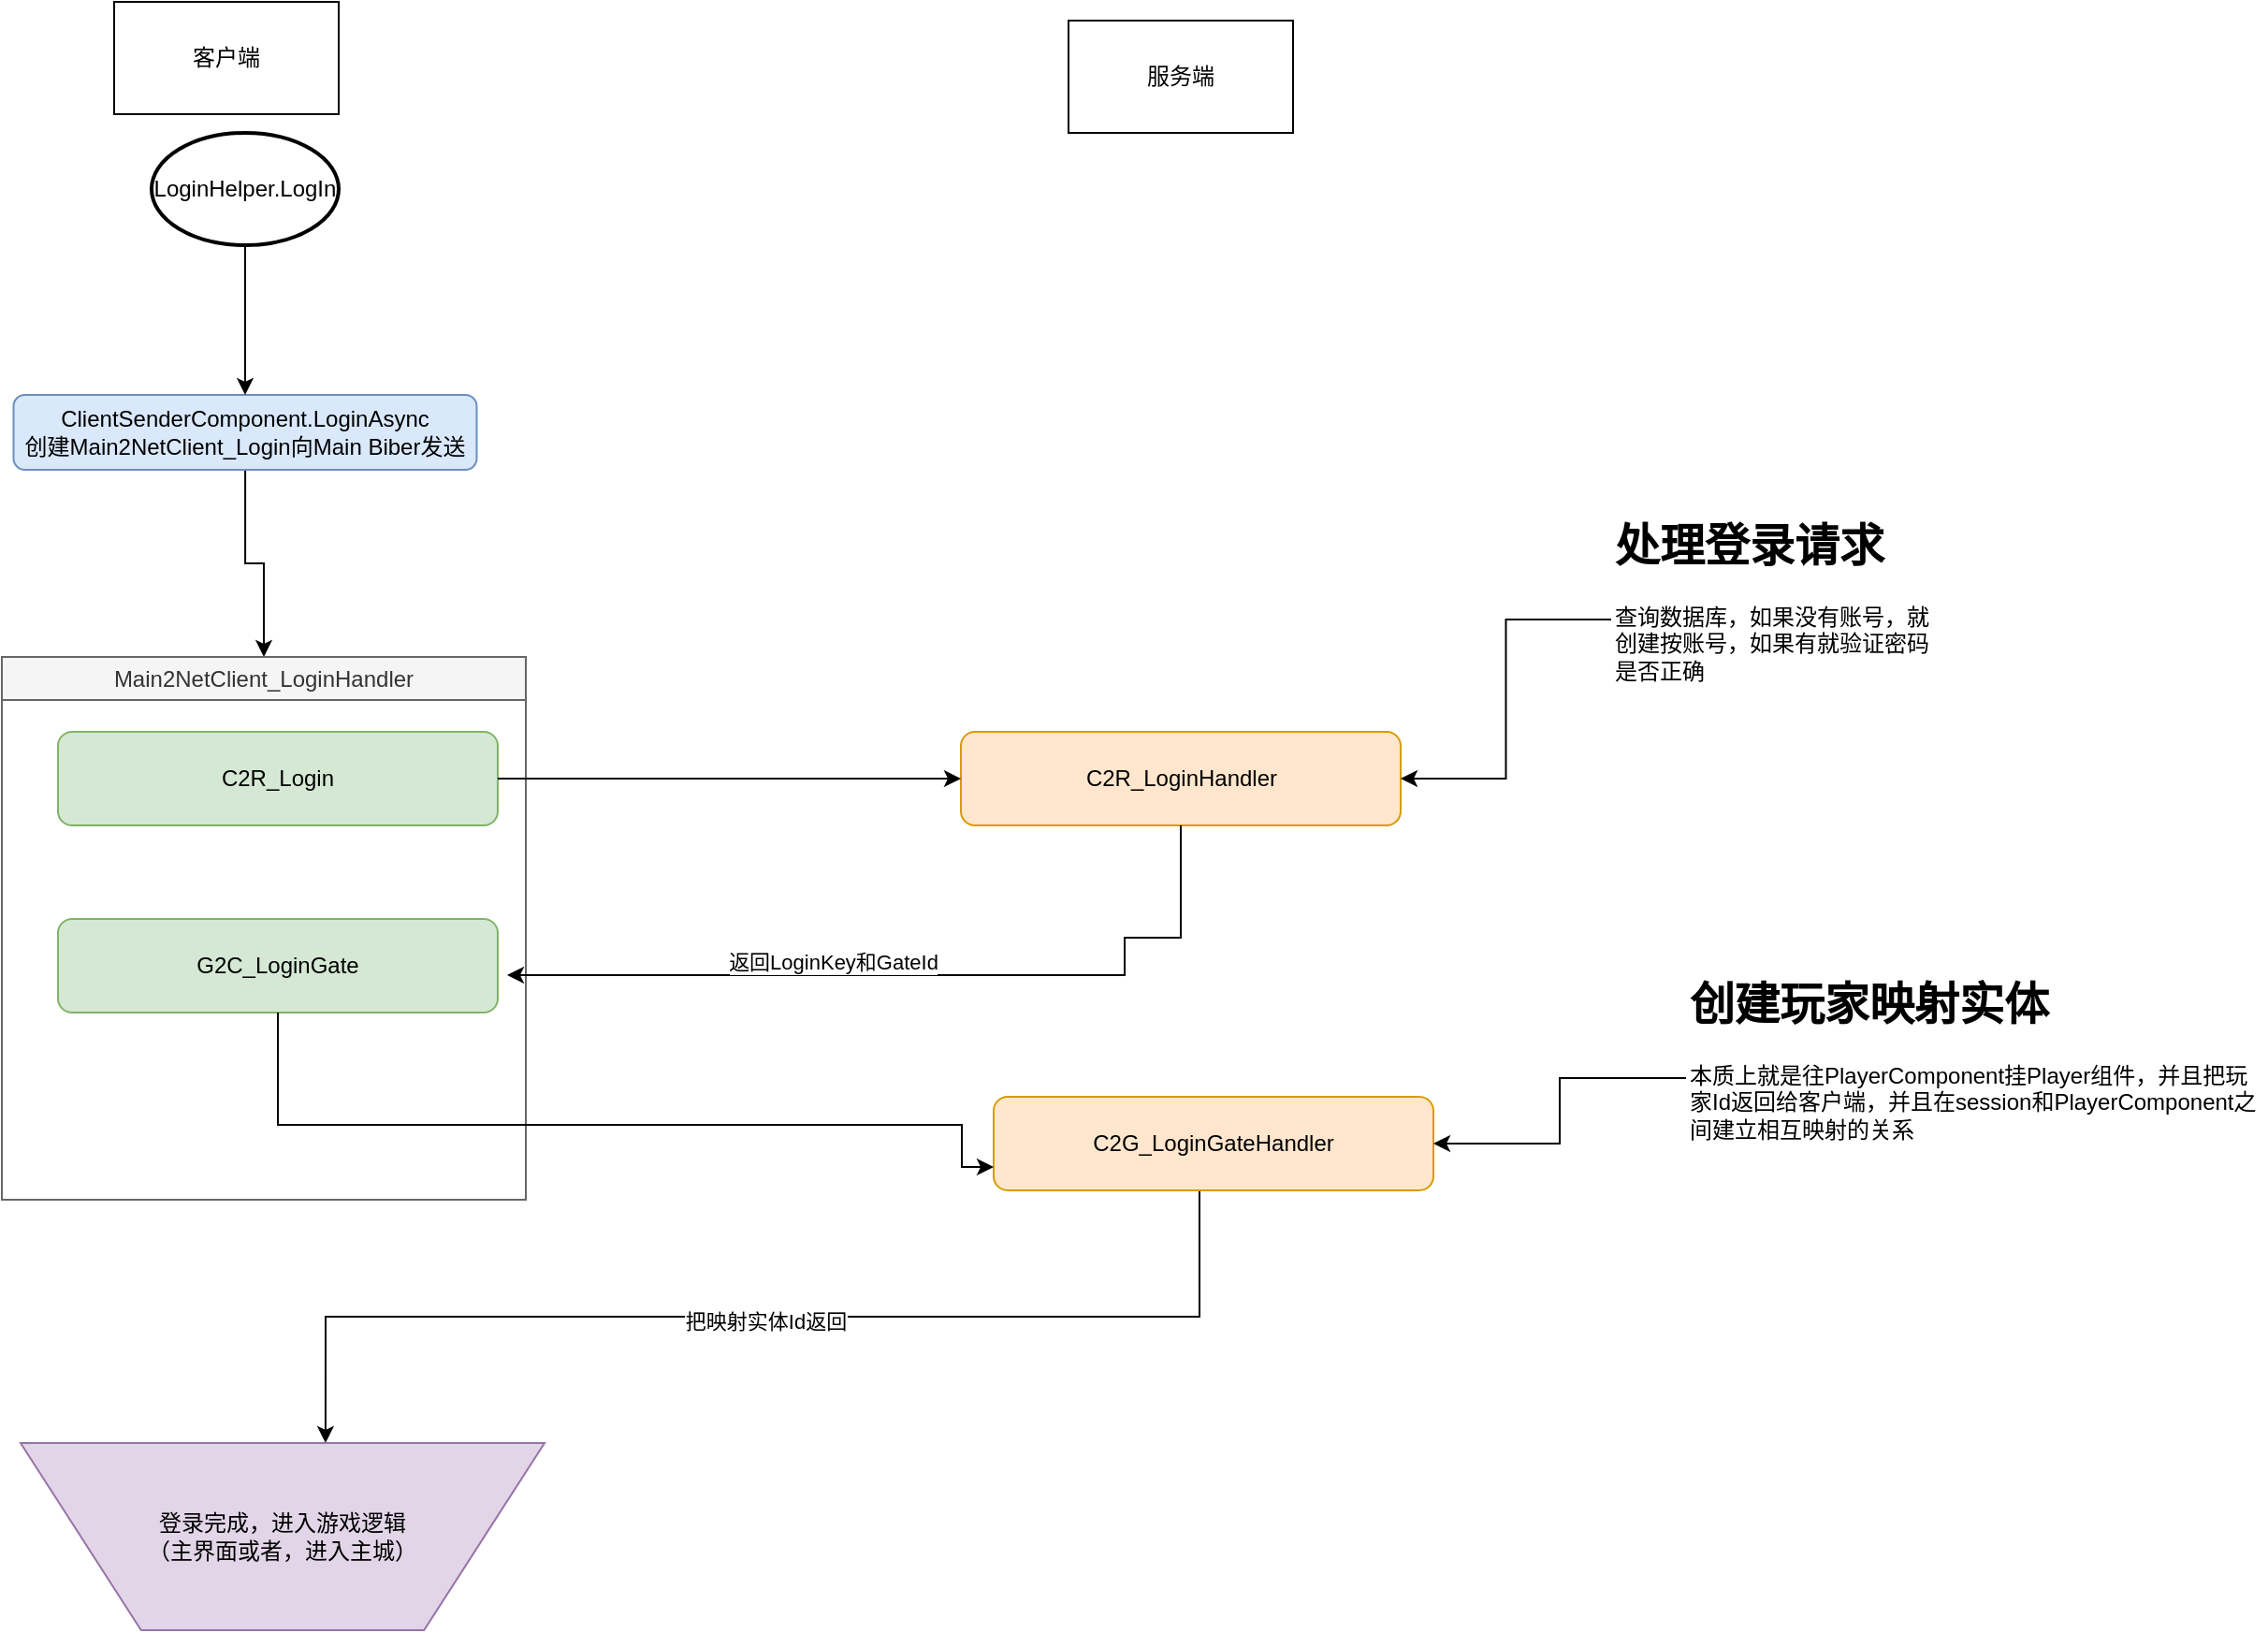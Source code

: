 <mxfile version="20.5.3" type="embed"><diagram name="第 1 页" id="FMP3942vVoAkyzEO4C84"><mxGraphModel dx="1378" dy="742" grid="1" gridSize="10" guides="1" tooltips="1" connect="1" arrows="1" fold="1" page="1" pageScale="1" pageWidth="827" pageHeight="1169" math="1" shadow="0"><root><mxCell id="0"/><mxCell id="1" parent="0"/><mxCell id="33rp73bKP2H85NoBWVEx-1" value="客户端" style="rounded=0;whiteSpace=wrap;html=1;" parent="1" vertex="1"><mxGeometry x="60" y="70" width="120" height="60" as="geometry"/></mxCell><mxCell id="33rp73bKP2H85NoBWVEx-2" value="服务端" style="rounded=0;whiteSpace=wrap;html=1;" parent="1" vertex="1"><mxGeometry x="570" y="80" width="120" height="60" as="geometry"/></mxCell><mxCell id="33rp73bKP2H85NoBWVEx-8" style="edgeStyle=orthogonalEdgeStyle;rounded=0;orthogonalLoop=1;jettySize=auto;html=1;entryX=0.5;entryY=0;entryDx=0;entryDy=0;" parent="1" source="33rp73bKP2H85NoBWVEx-3" target="33rp73bKP2H85NoBWVEx-22" edge="1"><mxGeometry relative="1" as="geometry"><mxPoint x="157.5" y="450" as="targetPoint"/></mxGeometry></mxCell><mxCell id="33rp73bKP2H85NoBWVEx-3" value="ClientSenderComponent.LoginAsync&lt;br&gt;创建Main2NetClient_Login向Main Biber发送" style="rounded=1;whiteSpace=wrap;html=1;fillColor=#dae8fc;strokeColor=#6c8ebf;" parent="1" vertex="1"><mxGeometry x="6.25" y="280" width="247.5" height="40" as="geometry"/></mxCell><mxCell id="33rp73bKP2H85NoBWVEx-7" style="edgeStyle=orthogonalEdgeStyle;rounded=0;orthogonalLoop=1;jettySize=auto;html=1;entryX=0.5;entryY=0;entryDx=0;entryDy=0;" parent="1" source="33rp73bKP2H85NoBWVEx-6" target="33rp73bKP2H85NoBWVEx-3" edge="1"><mxGeometry relative="1" as="geometry"/></mxCell><mxCell id="33rp73bKP2H85NoBWVEx-6" value="LoginHelper.LogIn" style="strokeWidth=2;html=1;shape=mxgraph.flowchart.start_1;whiteSpace=wrap;" parent="1" vertex="1"><mxGeometry x="80" y="140" width="100" height="60" as="geometry"/></mxCell><mxCell id="33rp73bKP2H85NoBWVEx-9" value="C2R_LoginHandler" style="rounded=1;whiteSpace=wrap;html=1;fillColor=#ffe6cc;strokeColor=#d79b00;" parent="1" vertex="1"><mxGeometry x="512.5" y="460" width="235" height="50" as="geometry"/></mxCell><mxCell id="33rp73bKP2H85NoBWVEx-13" style="edgeStyle=orthogonalEdgeStyle;rounded=0;orthogonalLoop=1;jettySize=auto;html=1;entryX=1;entryY=0.5;entryDx=0;entryDy=0;" parent="1" source="33rp73bKP2H85NoBWVEx-10" target="33rp73bKP2H85NoBWVEx-9" edge="1"><mxGeometry relative="1" as="geometry"/></mxCell><mxCell id="33rp73bKP2H85NoBWVEx-10" value="&lt;h1 style=&quot;margin-top: 0px;&quot;&gt;处理登录请求&lt;/h1&gt;&lt;p&gt;查询数据库，如果没有账号，就创建按账号，如果有就验证密码是否正确&lt;/p&gt;" style="text;html=1;whiteSpace=wrap;overflow=hidden;rounded=0;" parent="1" vertex="1"><mxGeometry x="860" y="340" width="180" height="120" as="geometry"/></mxCell><mxCell id="33rp73bKP2H85NoBWVEx-22" value="&lt;span style=&quot;font-weight: 400;&quot;&gt;Main2NetClient_LoginHandler&lt;/span&gt;" style="swimlane;whiteSpace=wrap;html=1;fillColor=#f5f5f5;fontColor=#333333;strokeColor=#666666;" parent="1" vertex="1"><mxGeometry y="420" width="280" height="290" as="geometry"/></mxCell><mxCell id="33rp73bKP2H85NoBWVEx-14" value="G2C_LoginGate" style="rounded=1;whiteSpace=wrap;html=1;movable=1;resizable=1;rotatable=1;deletable=1;editable=1;locked=0;connectable=1;fillColor=#d5e8d4;strokeColor=#82b366;" parent="33rp73bKP2H85NoBWVEx-22" vertex="1"><mxGeometry x="30" y="140" width="235" height="50" as="geometry"/></mxCell><mxCell id="33rp73bKP2H85NoBWVEx-23" value="C2R_Login" style="rounded=1;whiteSpace=wrap;html=1;movable=1;resizable=1;rotatable=1;deletable=1;editable=1;locked=0;connectable=1;fillColor=#d5e8d4;strokeColor=#82b366;" parent="33rp73bKP2H85NoBWVEx-22" vertex="1"><mxGeometry x="30" y="40" width="235" height="50" as="geometry"/></mxCell><mxCell id="33rp73bKP2H85NoBWVEx-24" style="edgeStyle=orthogonalEdgeStyle;rounded=0;orthogonalLoop=1;jettySize=auto;html=1;entryX=0;entryY=0.5;entryDx=0;entryDy=0;" parent="1" source="33rp73bKP2H85NoBWVEx-23" target="33rp73bKP2H85NoBWVEx-9" edge="1"><mxGeometry relative="1" as="geometry"/></mxCell><mxCell id="33rp73bKP2H85NoBWVEx-34" style="edgeStyle=orthogonalEdgeStyle;rounded=0;orthogonalLoop=1;jettySize=auto;html=1;entryX=0.582;entryY=1;entryDx=0;entryDy=0;exitX=0.468;exitY=0.98;exitDx=0;exitDy=0;exitPerimeter=0;entryPerimeter=0;" parent="1" source="33rp73bKP2H85NoBWVEx-29" target="33rp73bKP2H85NoBWVEx-33" edge="1"><mxGeometry relative="1" as="geometry"><mxPoint x="540" y="730" as="sourcePoint"/><mxPoint x="160" y="890" as="targetPoint"/></mxGeometry></mxCell><mxCell id="33rp73bKP2H85NoBWVEx-35" value="把映射实体Id返回" style="edgeLabel;html=1;align=center;verticalAlign=middle;resizable=0;points=[];" parent="33rp73bKP2H85NoBWVEx-34" vertex="1" connectable="0"><mxGeometry x="-0.007" y="2" relative="1" as="geometry"><mxPoint x="-1" as="offset"/></mxGeometry></mxCell><mxCell id="33rp73bKP2H85NoBWVEx-29" value="C2G_LoginGateHandler" style="rounded=1;whiteSpace=wrap;html=1;movable=1;resizable=1;rotatable=1;deletable=1;editable=1;locked=0;connectable=1;fillColor=#ffe6cc;strokeColor=#d79b00;" parent="1" vertex="1"><mxGeometry x="530" y="655" width="235" height="50" as="geometry"/></mxCell><mxCell id="33rp73bKP2H85NoBWVEx-16" style="edgeStyle=orthogonalEdgeStyle;rounded=0;orthogonalLoop=1;jettySize=auto;html=1;exitX=0.5;exitY=1;exitDx=0;exitDy=0;" parent="1" source="33rp73bKP2H85NoBWVEx-9" edge="1"><mxGeometry relative="1" as="geometry"><mxPoint x="270" y="590" as="targetPoint"/><mxPoint x="815" y="430" as="sourcePoint"/><Array as="points"><mxPoint x="630" y="570"/><mxPoint x="600" y="570"/><mxPoint x="600" y="590"/></Array></mxGeometry></mxCell><mxCell id="33rp73bKP2H85NoBWVEx-17" value="Text" style="edgeLabel;html=1;align=center;verticalAlign=middle;resizable=0;points=[];" parent="33rp73bKP2H85NoBWVEx-16" vertex="1" connectable="0"><mxGeometry x="0.215" y="-9" relative="1" as="geometry"><mxPoint as="offset"/></mxGeometry></mxCell><mxCell id="33rp73bKP2H85NoBWVEx-18" value="返回LoginKey和GateId" style="edgeLabel;html=1;align=center;verticalAlign=middle;resizable=0;points=[];" parent="33rp73bKP2H85NoBWVEx-16" vertex="1" connectable="0"><mxGeometry x="0.208" y="-7" relative="1" as="geometry"><mxPoint as="offset"/></mxGeometry></mxCell><mxCell id="33rp73bKP2H85NoBWVEx-30" style="edgeStyle=orthogonalEdgeStyle;rounded=0;orthogonalLoop=1;jettySize=auto;html=1;entryX=0;entryY=0.75;entryDx=0;entryDy=0;" parent="1" source="33rp73bKP2H85NoBWVEx-14" target="33rp73bKP2H85NoBWVEx-29" edge="1"><mxGeometry relative="1" as="geometry"><Array as="points"><mxPoint x="148" y="670"/><mxPoint x="513" y="670"/></Array></mxGeometry></mxCell><mxCell id="33rp73bKP2H85NoBWVEx-32" style="edgeStyle=orthogonalEdgeStyle;rounded=0;orthogonalLoop=1;jettySize=auto;html=1;" parent="1" source="33rp73bKP2H85NoBWVEx-31" target="33rp73bKP2H85NoBWVEx-29" edge="1"><mxGeometry relative="1" as="geometry"/></mxCell><mxCell id="33rp73bKP2H85NoBWVEx-31" value="&lt;h1 style=&quot;margin-top: 0px;&quot;&gt;创建玩家映射实体&lt;/h1&gt;&lt;div&gt;本质上就是往PlayerComponent挂Player组件，并且把玩家Id返回给客户端，并且在session和PlayerComponent之间建立相互映射的关系&lt;/div&gt;" style="text;html=1;whiteSpace=wrap;overflow=hidden;rounded=0;" parent="1" vertex="1"><mxGeometry x="900" y="585" width="310" height="120" as="geometry"/></mxCell><mxCell id="33rp73bKP2H85NoBWVEx-33" value="登录完成，进入游戏逻辑&lt;br&gt;（主界面或者，进入主城）" style="verticalLabelPosition=middle;verticalAlign=middle;html=1;shape=trapezoid;perimeter=trapezoidPerimeter;whiteSpace=wrap;size=0.23;arcSize=10;flipV=1;labelPosition=center;align=center;fillColor=#e1d5e7;strokeColor=#9673a6;" parent="1" vertex="1"><mxGeometry x="10" y="840" width="280" height="100" as="geometry"/></mxCell></root></mxGraphModel></diagram></mxfile>
